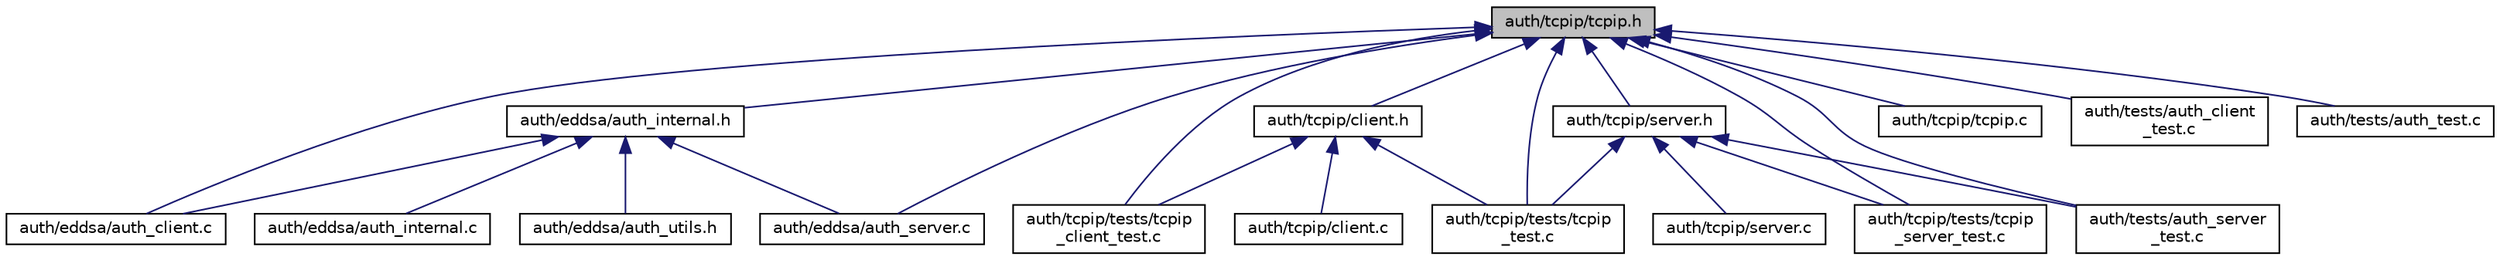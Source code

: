 digraph "auth/tcpip/tcpip.h"
{
  edge [fontname="Helvetica",fontsize="10",labelfontname="Helvetica",labelfontsize="10"];
  node [fontname="Helvetica",fontsize="10",shape=record];
  Node7 [label="auth/tcpip/tcpip.h",height=0.2,width=0.4,color="black", fillcolor="grey75", style="filled", fontcolor="black"];
  Node7 -> Node8 [dir="back",color="midnightblue",fontsize="10",style="solid",fontname="Helvetica"];
  Node8 [label="auth/eddsa/auth_internal.h",height=0.2,width=0.4,color="black", fillcolor="white", style="filled",URL="$eddsa_2auth__internal_8h.html"];
  Node8 -> Node9 [dir="back",color="midnightblue",fontsize="10",style="solid",fontname="Helvetica"];
  Node9 [label="auth/eddsa/auth_client.c",height=0.2,width=0.4,color="black", fillcolor="white", style="filled",URL="$eddsa_2auth__client_8c.html"];
  Node8 -> Node10 [dir="back",color="midnightblue",fontsize="10",style="solid",fontname="Helvetica"];
  Node10 [label="auth/eddsa/auth_internal.c",height=0.2,width=0.4,color="black", fillcolor="white", style="filled",URL="$auth__internal_8c.html"];
  Node8 -> Node11 [dir="back",color="midnightblue",fontsize="10",style="solid",fontname="Helvetica"];
  Node11 [label="auth/eddsa/auth_server.c",height=0.2,width=0.4,color="black", fillcolor="white", style="filled",URL="$eddsa_2auth__server_8c.html"];
  Node8 -> Node12 [dir="back",color="midnightblue",fontsize="10",style="solid",fontname="Helvetica"];
  Node12 [label="auth/eddsa/auth_utils.h",height=0.2,width=0.4,color="black", fillcolor="white", style="filled",URL="$eddsa_2auth__utils_8h.html"];
  Node7 -> Node9 [dir="back",color="midnightblue",fontsize="10",style="solid",fontname="Helvetica"];
  Node7 -> Node11 [dir="back",color="midnightblue",fontsize="10",style="solid",fontname="Helvetica"];
  Node7 -> Node13 [dir="back",color="midnightblue",fontsize="10",style="solid",fontname="Helvetica"];
  Node13 [label="auth/tcpip/client.h",height=0.2,width=0.4,color="black", fillcolor="white", style="filled",URL="$client_8h.html"];
  Node13 -> Node14 [dir="back",color="midnightblue",fontsize="10",style="solid",fontname="Helvetica"];
  Node14 [label="auth/tcpip/client.c",height=0.2,width=0.4,color="black", fillcolor="white", style="filled",URL="$client_8c.html"];
  Node13 -> Node15 [dir="back",color="midnightblue",fontsize="10",style="solid",fontname="Helvetica"];
  Node15 [label="auth/tcpip/tests/tcpip\l_client_test.c",height=0.2,width=0.4,color="black", fillcolor="white", style="filled",URL="$tcpip__client__test_8c.html"];
  Node13 -> Node16 [dir="back",color="midnightblue",fontsize="10",style="solid",fontname="Helvetica"];
  Node16 [label="auth/tcpip/tests/tcpip\l_test.c",height=0.2,width=0.4,color="black", fillcolor="white", style="filled",URL="$tcpip__test_8c.html"];
  Node7 -> Node17 [dir="back",color="midnightblue",fontsize="10",style="solid",fontname="Helvetica"];
  Node17 [label="auth/tcpip/server.h",height=0.2,width=0.4,color="black", fillcolor="white", style="filled",URL="$server_8h.html"];
  Node17 -> Node18 [dir="back",color="midnightblue",fontsize="10",style="solid",fontname="Helvetica"];
  Node18 [label="auth/tcpip/server.c",height=0.2,width=0.4,color="black", fillcolor="white", style="filled",URL="$server_8c.html"];
  Node17 -> Node19 [dir="back",color="midnightblue",fontsize="10",style="solid",fontname="Helvetica"];
  Node19 [label="auth/tcpip/tests/tcpip\l_server_test.c",height=0.2,width=0.4,color="black", fillcolor="white", style="filled",URL="$tcpip__server__test_8c.html"];
  Node17 -> Node16 [dir="back",color="midnightblue",fontsize="10",style="solid",fontname="Helvetica"];
  Node17 -> Node20 [dir="back",color="midnightblue",fontsize="10",style="solid",fontname="Helvetica"];
  Node20 [label="auth/tests/auth_server\l_test.c",height=0.2,width=0.4,color="black", fillcolor="white", style="filled",URL="$auth__server__test_8c.html"];
  Node7 -> Node21 [dir="back",color="midnightblue",fontsize="10",style="solid",fontname="Helvetica"];
  Node21 [label="auth/tcpip/tcpip.c",height=0.2,width=0.4,color="black", fillcolor="white", style="filled",URL="$tcpip_8c.html"];
  Node7 -> Node15 [dir="back",color="midnightblue",fontsize="10",style="solid",fontname="Helvetica"];
  Node7 -> Node19 [dir="back",color="midnightblue",fontsize="10",style="solid",fontname="Helvetica"];
  Node7 -> Node16 [dir="back",color="midnightblue",fontsize="10",style="solid",fontname="Helvetica"];
  Node7 -> Node22 [dir="back",color="midnightblue",fontsize="10",style="solid",fontname="Helvetica"];
  Node22 [label="auth/tests/auth_client\l_test.c",height=0.2,width=0.4,color="black", fillcolor="white", style="filled",URL="$auth__client__test_8c.html"];
  Node7 -> Node20 [dir="back",color="midnightblue",fontsize="10",style="solid",fontname="Helvetica"];
  Node7 -> Node23 [dir="back",color="midnightblue",fontsize="10",style="solid",fontname="Helvetica"];
  Node23 [label="auth/tests/auth_test.c",height=0.2,width=0.4,color="black", fillcolor="white", style="filled",URL="$auth__test_8c.html"];
}
